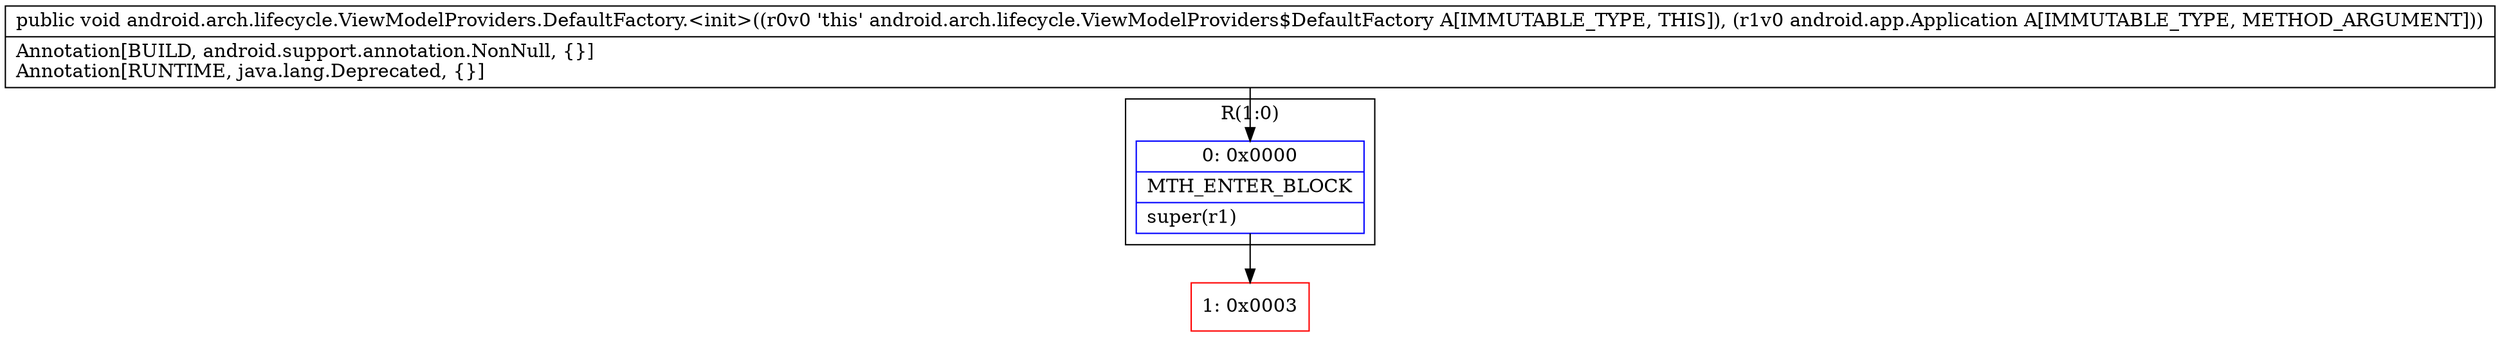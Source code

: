 digraph "CFG forandroid.arch.lifecycle.ViewModelProviders.DefaultFactory.\<init\>(Landroid\/app\/Application;)V" {
subgraph cluster_Region_1520965080 {
label = "R(1:0)";
node [shape=record,color=blue];
Node_0 [shape=record,label="{0\:\ 0x0000|MTH_ENTER_BLOCK\l|super(r1)\l}"];
}
Node_1 [shape=record,color=red,label="{1\:\ 0x0003}"];
MethodNode[shape=record,label="{public void android.arch.lifecycle.ViewModelProviders.DefaultFactory.\<init\>((r0v0 'this' android.arch.lifecycle.ViewModelProviders$DefaultFactory A[IMMUTABLE_TYPE, THIS]), (r1v0 android.app.Application A[IMMUTABLE_TYPE, METHOD_ARGUMENT]))  | Annotation[BUILD, android.support.annotation.NonNull, \{\}]\lAnnotation[RUNTIME, java.lang.Deprecated, \{\}]\l}"];
MethodNode -> Node_0;
Node_0 -> Node_1;
}

